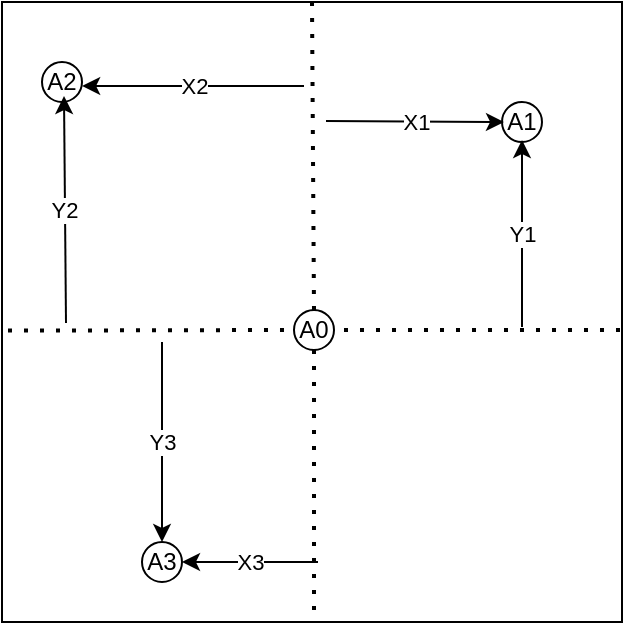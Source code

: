 <mxfile version="17.4.6" type="github">
  <diagram id="eShJrI9RN7qxPGgX3hRB" name="Page-1">
    <mxGraphModel dx="1038" dy="547" grid="1" gridSize="10" guides="1" tooltips="1" connect="1" arrows="1" fold="1" page="1" pageScale="1" pageWidth="850" pageHeight="1100" math="0" shadow="0">
      <root>
        <mxCell id="0" />
        <mxCell id="1" parent="0" />
        <mxCell id="X7ROqJkLSDC8bUdklpRQ-1" value="" style="whiteSpace=wrap;html=1;aspect=fixed;" vertex="1" parent="1">
          <mxGeometry x="240" y="70" width="310" height="310" as="geometry" />
        </mxCell>
        <mxCell id="X7ROqJkLSDC8bUdklpRQ-2" value="" style="ellipse;whiteSpace=wrap;html=1;aspect=fixed;" vertex="1" parent="1">
          <mxGeometry x="386" y="224" width="20" height="20" as="geometry" />
        </mxCell>
        <mxCell id="X7ROqJkLSDC8bUdklpRQ-3" value="" style="ellipse;whiteSpace=wrap;html=1;aspect=fixed;" vertex="1" parent="1">
          <mxGeometry x="310" y="340" width="20" height="20" as="geometry" />
        </mxCell>
        <mxCell id="X7ROqJkLSDC8bUdklpRQ-4" value="" style="ellipse;whiteSpace=wrap;html=1;aspect=fixed;" vertex="1" parent="1">
          <mxGeometry x="260" y="100" width="20" height="20" as="geometry" />
        </mxCell>
        <mxCell id="X7ROqJkLSDC8bUdklpRQ-5" value="" style="ellipse;whiteSpace=wrap;html=1;aspect=fixed;" vertex="1" parent="1">
          <mxGeometry x="490" y="120" width="20" height="20" as="geometry" />
        </mxCell>
        <mxCell id="X7ROqJkLSDC8bUdklpRQ-10" value="A0&lt;br&gt;" style="text;html=1;strokeColor=none;fillColor=none;align=center;verticalAlign=middle;whiteSpace=wrap;rounded=0;" vertex="1" parent="1">
          <mxGeometry x="381" y="224" width="30" height="20" as="geometry" />
        </mxCell>
        <mxCell id="X7ROqJkLSDC8bUdklpRQ-11" value="A1&lt;br&gt;" style="text;html=1;strokeColor=none;fillColor=none;align=center;verticalAlign=middle;whiteSpace=wrap;rounded=0;" vertex="1" parent="1">
          <mxGeometry x="485" y="120" width="30" height="20" as="geometry" />
        </mxCell>
        <mxCell id="X7ROqJkLSDC8bUdklpRQ-12" value="A2" style="text;html=1;strokeColor=none;fillColor=none;align=center;verticalAlign=middle;whiteSpace=wrap;rounded=0;" vertex="1" parent="1">
          <mxGeometry x="255" y="100" width="30" height="20" as="geometry" />
        </mxCell>
        <mxCell id="X7ROqJkLSDC8bUdklpRQ-13" value="A3" style="text;html=1;strokeColor=none;fillColor=none;align=center;verticalAlign=middle;whiteSpace=wrap;rounded=0;" vertex="1" parent="1">
          <mxGeometry x="305" y="340" width="30" height="20" as="geometry" />
        </mxCell>
        <mxCell id="X7ROqJkLSDC8bUdklpRQ-14" value="X&lt;br&gt;" style="endArrow=classic;html=1;rounded=0;" edge="1" parent="1">
          <mxGeometry relative="1" as="geometry">
            <mxPoint x="402" y="129.5" as="sourcePoint" />
            <mxPoint x="491" y="130" as="targetPoint" />
          </mxGeometry>
        </mxCell>
        <mxCell id="X7ROqJkLSDC8bUdklpRQ-15" value="X1&lt;br&gt;" style="edgeLabel;resizable=0;html=1;align=center;verticalAlign=middle;" connectable="0" vertex="1" parent="X7ROqJkLSDC8bUdklpRQ-14">
          <mxGeometry relative="1" as="geometry" />
        </mxCell>
        <mxCell id="X7ROqJkLSDC8bUdklpRQ-16" value="&lt;br&gt;" style="edgeLabel;resizable=0;html=1;align=left;verticalAlign=bottom;" connectable="0" vertex="1" parent="X7ROqJkLSDC8bUdklpRQ-14">
          <mxGeometry x="-1" relative="1" as="geometry" />
        </mxCell>
        <mxCell id="X7ROqJkLSDC8bUdklpRQ-17" value="Y1&lt;br&gt;" style="endArrow=classic;html=1;rounded=0;entryX=0.5;entryY=1;entryDx=0;entryDy=0;" edge="1" parent="1">
          <mxGeometry relative="1" as="geometry">
            <mxPoint x="500" y="232.5" as="sourcePoint" />
            <mxPoint x="500" y="139" as="targetPoint" />
          </mxGeometry>
        </mxCell>
        <mxCell id="X7ROqJkLSDC8bUdklpRQ-20" value="" style="endArrow=classic;html=1;rounded=0;exitX=0;exitY=0.5;exitDx=0;exitDy=0;entryX=0.097;entryY=0.529;entryDx=0;entryDy=0;entryPerimeter=0;" edge="1" parent="1">
          <mxGeometry relative="1" as="geometry">
            <mxPoint x="391" y="112" as="sourcePoint" />
            <mxPoint x="280.07" y="111.99" as="targetPoint" />
          </mxGeometry>
        </mxCell>
        <mxCell id="X7ROqJkLSDC8bUdklpRQ-21" value="X2" style="edgeLabel;resizable=0;html=1;align=center;verticalAlign=middle;" connectable="0" vertex="1" parent="X7ROqJkLSDC8bUdklpRQ-20">
          <mxGeometry relative="1" as="geometry" />
        </mxCell>
        <mxCell id="X7ROqJkLSDC8bUdklpRQ-22" value="Y2&lt;br&gt;" style="endArrow=classic;html=1;rounded=0;entryX=0.5;entryY=1;entryDx=0;entryDy=0;" edge="1" parent="1">
          <mxGeometry relative="1" as="geometry">
            <mxPoint x="272" y="230.5" as="sourcePoint" />
            <mxPoint x="271" y="117" as="targetPoint" />
          </mxGeometry>
        </mxCell>
        <mxCell id="X7ROqJkLSDC8bUdklpRQ-23" value="" style="endArrow=none;dashed=1;html=1;dashPattern=1 3;strokeWidth=2;rounded=0;exitX=0.5;exitY=0;exitDx=0;exitDy=0;entryX=0.5;entryY=0;entryDx=0;entryDy=0;" edge="1" parent="1" source="X7ROqJkLSDC8bUdklpRQ-10" target="X7ROqJkLSDC8bUdklpRQ-1">
          <mxGeometry width="50" height="50" relative="1" as="geometry">
            <mxPoint x="400" y="140" as="sourcePoint" />
            <mxPoint x="410" y="170" as="targetPoint" />
          </mxGeometry>
        </mxCell>
        <mxCell id="X7ROqJkLSDC8bUdklpRQ-24" value="" style="endArrow=none;dashed=1;html=1;dashPattern=1 3;strokeWidth=2;rounded=0;exitX=0.5;exitY=1;exitDx=0;exitDy=0;" edge="1" parent="1" source="X7ROqJkLSDC8bUdklpRQ-10">
          <mxGeometry width="50" height="50" relative="1" as="geometry">
            <mxPoint x="400" y="140" as="sourcePoint" />
            <mxPoint x="396" y="380" as="targetPoint" />
          </mxGeometry>
        </mxCell>
        <mxCell id="X7ROqJkLSDC8bUdklpRQ-25" value="" style="endArrow=none;dashed=1;html=1;dashPattern=1 3;strokeWidth=2;rounded=0;exitX=1;exitY=0.5;exitDx=0;exitDy=0;entryX=1;entryY=0.529;entryDx=0;entryDy=0;entryPerimeter=0;" edge="1" parent="1">
          <mxGeometry width="50" height="50" relative="1" as="geometry">
            <mxPoint x="411" y="234" as="sourcePoint" />
            <mxPoint x="550" y="233.99" as="targetPoint" />
          </mxGeometry>
        </mxCell>
        <mxCell id="X7ROqJkLSDC8bUdklpRQ-26" value="" style="endArrow=none;dashed=1;html=1;dashPattern=1 3;strokeWidth=2;rounded=0;exitX=0;exitY=0.5;exitDx=0;exitDy=0;entryX=0.001;entryY=0.53;entryDx=0;entryDy=0;entryPerimeter=0;" edge="1" parent="1" source="X7ROqJkLSDC8bUdklpRQ-10" target="X7ROqJkLSDC8bUdklpRQ-1">
          <mxGeometry width="50" height="50" relative="1" as="geometry">
            <mxPoint x="400" y="140" as="sourcePoint" />
            <mxPoint x="450" y="90" as="targetPoint" />
          </mxGeometry>
        </mxCell>
        <mxCell id="X7ROqJkLSDC8bUdklpRQ-28" value="Y3" style="endArrow=classic;html=1;rounded=0;entryX=0.5;entryY=0;entryDx=0;entryDy=0;" edge="1" parent="1" target="X7ROqJkLSDC8bUdklpRQ-13">
          <mxGeometry relative="1" as="geometry">
            <mxPoint x="320" y="240" as="sourcePoint" />
            <mxPoint x="376.5" y="240" as="targetPoint" />
          </mxGeometry>
        </mxCell>
        <mxCell id="X7ROqJkLSDC8bUdklpRQ-29" value="" style="endArrow=classic;html=1;rounded=0;exitX=0;exitY=0.5;exitDx=0;exitDy=0;" edge="1" parent="1">
          <mxGeometry relative="1" as="geometry">
            <mxPoint x="398" y="350" as="sourcePoint" />
            <mxPoint x="330" y="350" as="targetPoint" />
          </mxGeometry>
        </mxCell>
        <mxCell id="X7ROqJkLSDC8bUdklpRQ-30" value="X3" style="edgeLabel;resizable=0;html=1;align=center;verticalAlign=middle;" connectable="0" vertex="1" parent="X7ROqJkLSDC8bUdklpRQ-29">
          <mxGeometry relative="1" as="geometry" />
        </mxCell>
      </root>
    </mxGraphModel>
  </diagram>
</mxfile>
